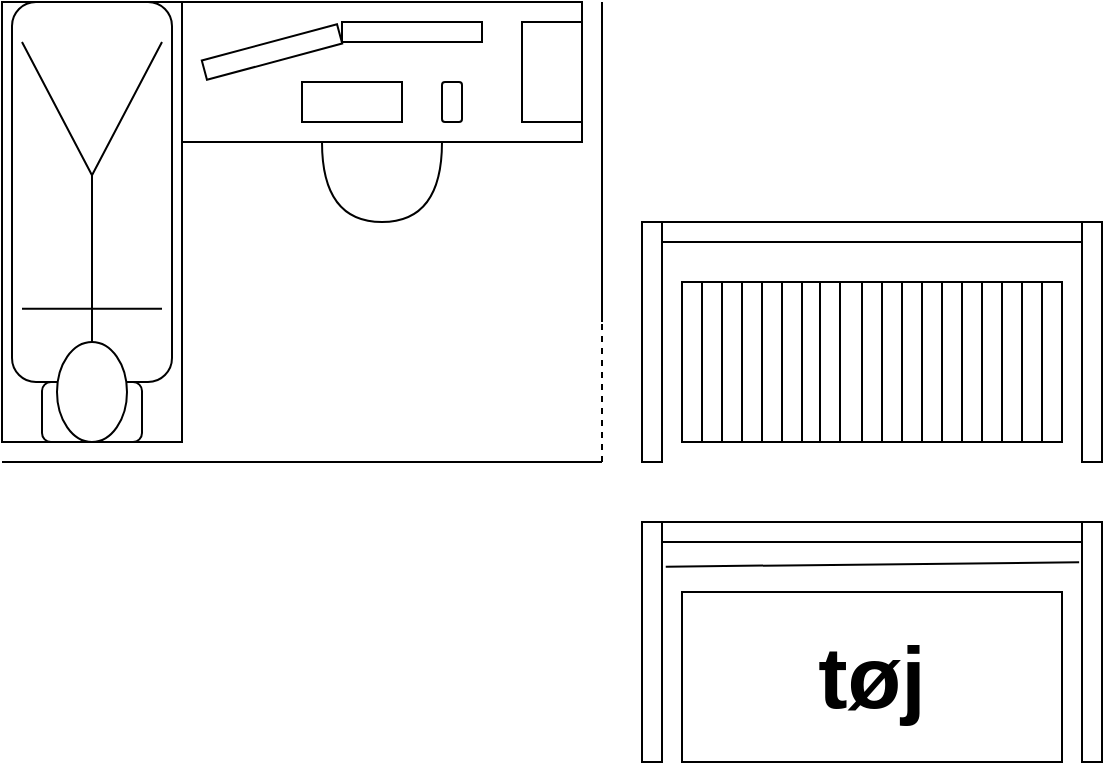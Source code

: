 <mxfile version="23.1.2" type="github">
  <diagram name="Page-1" id="qRHQvw9GKaDF2aj6fuwt">
    <mxGraphModel dx="767" dy="431" grid="1" gridSize="10" guides="1" tooltips="1" connect="1" arrows="1" fold="1" page="1" pageScale="1" pageWidth="827" pageHeight="1169" math="0" shadow="0">
      <root>
        <mxCell id="0" />
        <mxCell id="1" parent="0" />
        <mxCell id="sNWMe7kzuakuON6OVZCz-1" value="" style="rounded=0;whiteSpace=wrap;html=1;" vertex="1" parent="1">
          <mxGeometry width="90" height="220" as="geometry" />
        </mxCell>
        <mxCell id="sNWMe7kzuakuON6OVZCz-2" value="" style="rounded=0;whiteSpace=wrap;html=1;" vertex="1" parent="1">
          <mxGeometry x="90" width="200" height="70" as="geometry" />
        </mxCell>
        <mxCell id="sNWMe7kzuakuON6OVZCz-5" value="" style="rounded=1;whiteSpace=wrap;html=1;" vertex="1" parent="1">
          <mxGeometry x="20" y="190" width="50" height="30" as="geometry" />
        </mxCell>
        <mxCell id="sNWMe7kzuakuON6OVZCz-6" value="" style="rounded=1;whiteSpace=wrap;html=1;" vertex="1" parent="1">
          <mxGeometry x="5" width="80" height="190" as="geometry" />
        </mxCell>
        <mxCell id="sNWMe7kzuakuON6OVZCz-7" value="" style="rounded=0;whiteSpace=wrap;html=1;" vertex="1" parent="1">
          <mxGeometry x="260" y="10" width="30" height="50" as="geometry" />
        </mxCell>
        <mxCell id="sNWMe7kzuakuON6OVZCz-8" value="" style="rounded=0;whiteSpace=wrap;html=1;" vertex="1" parent="1">
          <mxGeometry x="170" y="10" width="70" height="10" as="geometry" />
        </mxCell>
        <mxCell id="sNWMe7kzuakuON6OVZCz-9" value="" style="rounded=0;whiteSpace=wrap;html=1;rotation=-15;" vertex="1" parent="1">
          <mxGeometry x="100" y="20" width="70" height="10" as="geometry" />
        </mxCell>
        <mxCell id="sNWMe7kzuakuON6OVZCz-10" value="" style="rounded=0;whiteSpace=wrap;html=1;" vertex="1" parent="1">
          <mxGeometry x="150" y="40" width="50" height="20" as="geometry" />
        </mxCell>
        <mxCell id="sNWMe7kzuakuON6OVZCz-11" value="" style="rounded=1;whiteSpace=wrap;html=1;" vertex="1" parent="1">
          <mxGeometry x="220" y="40" width="10" height="20" as="geometry" />
        </mxCell>
        <mxCell id="sNWMe7kzuakuON6OVZCz-14" value="" style="endArrow=none;html=1;rounded=0;" edge="1" parent="1">
          <mxGeometry width="50" height="50" relative="1" as="geometry">
            <mxPoint x="300" y="160" as="sourcePoint" />
            <mxPoint x="300" as="targetPoint" />
          </mxGeometry>
        </mxCell>
        <mxCell id="sNWMe7kzuakuON6OVZCz-15" value="" style="endArrow=none;html=1;rounded=0;" edge="1" parent="1">
          <mxGeometry width="50" height="50" relative="1" as="geometry">
            <mxPoint y="230" as="sourcePoint" />
            <mxPoint x="300" y="230" as="targetPoint" />
          </mxGeometry>
        </mxCell>
        <mxCell id="sNWMe7kzuakuON6OVZCz-18" value="" style="endArrow=none;dashed=1;html=1;rounded=0;" edge="1" parent="1">
          <mxGeometry width="50" height="50" relative="1" as="geometry">
            <mxPoint x="300" y="230" as="sourcePoint" />
            <mxPoint x="300" y="160" as="targetPoint" />
          </mxGeometry>
        </mxCell>
        <mxCell id="sNWMe7kzuakuON6OVZCz-19" value="" style="shape=or;whiteSpace=wrap;html=1;rotation=90;" vertex="1" parent="1">
          <mxGeometry x="170" y="60" width="40" height="60" as="geometry" />
        </mxCell>
        <mxCell id="sNWMe7kzuakuON6OVZCz-20" value="" style="rounded=0;whiteSpace=wrap;html=1;" vertex="1" parent="1">
          <mxGeometry x="320" y="110" width="10" height="120" as="geometry" />
        </mxCell>
        <mxCell id="sNWMe7kzuakuON6OVZCz-21" value="" style="rounded=0;whiteSpace=wrap;html=1;" vertex="1" parent="1">
          <mxGeometry x="330" y="110" width="210" height="10" as="geometry" />
        </mxCell>
        <mxCell id="sNWMe7kzuakuON6OVZCz-22" value="" style="rounded=0;whiteSpace=wrap;html=1;" vertex="1" parent="1">
          <mxGeometry x="540" y="110" width="10" height="120" as="geometry" />
        </mxCell>
        <mxCell id="sNWMe7kzuakuON6OVZCz-23" value="" style="rounded=0;whiteSpace=wrap;html=1;" vertex="1" parent="1">
          <mxGeometry x="340" y="140" width="190" height="80" as="geometry" />
        </mxCell>
        <mxCell id="sNWMe7kzuakuON6OVZCz-24" value="" style="rounded=0;whiteSpace=wrap;html=1;" vertex="1" parent="1">
          <mxGeometry x="350" y="140" width="10" height="80" as="geometry" />
        </mxCell>
        <mxCell id="sNWMe7kzuakuON6OVZCz-25" value="" style="rounded=0;whiteSpace=wrap;html=1;" vertex="1" parent="1">
          <mxGeometry x="370" y="140" width="10" height="80" as="geometry" />
        </mxCell>
        <mxCell id="sNWMe7kzuakuON6OVZCz-26" value="" style="rounded=0;whiteSpace=wrap;html=1;" vertex="1" parent="1">
          <mxGeometry x="390" y="140" width="10" height="80" as="geometry" />
        </mxCell>
        <mxCell id="sNWMe7kzuakuON6OVZCz-27" value="" style="rounded=0;whiteSpace=wrap;html=1;" vertex="1" parent="1">
          <mxGeometry x="409" y="140" width="10" height="80" as="geometry" />
        </mxCell>
        <mxCell id="sNWMe7kzuakuON6OVZCz-28" value="" style="rounded=0;whiteSpace=wrap;html=1;" vertex="1" parent="1">
          <mxGeometry x="430" y="140" width="10" height="80" as="geometry" />
        </mxCell>
        <mxCell id="sNWMe7kzuakuON6OVZCz-29" value="" style="rounded=0;whiteSpace=wrap;html=1;" vertex="1" parent="1">
          <mxGeometry x="450" y="140" width="10" height="80" as="geometry" />
        </mxCell>
        <mxCell id="sNWMe7kzuakuON6OVZCz-30" value="" style="rounded=0;whiteSpace=wrap;html=1;" vertex="1" parent="1">
          <mxGeometry x="470" y="140" width="10" height="80" as="geometry" />
        </mxCell>
        <mxCell id="sNWMe7kzuakuON6OVZCz-31" value="" style="rounded=0;whiteSpace=wrap;html=1;" vertex="1" parent="1">
          <mxGeometry x="490" y="140" width="10" height="80" as="geometry" />
        </mxCell>
        <mxCell id="sNWMe7kzuakuON6OVZCz-32" value="" style="rounded=0;whiteSpace=wrap;html=1;" vertex="1" parent="1">
          <mxGeometry x="510" y="140" width="10" height="80" as="geometry" />
        </mxCell>
        <mxCell id="sNWMe7kzuakuON6OVZCz-33" value="" style="rounded=0;whiteSpace=wrap;html=1;" vertex="1" parent="1">
          <mxGeometry x="320" y="260" width="10" height="120" as="geometry" />
        </mxCell>
        <mxCell id="sNWMe7kzuakuON6OVZCz-34" value="" style="rounded=0;whiteSpace=wrap;html=1;" vertex="1" parent="1">
          <mxGeometry x="330" y="260" width="210" height="10" as="geometry" />
        </mxCell>
        <mxCell id="sNWMe7kzuakuON6OVZCz-36" value="" style="rounded=0;whiteSpace=wrap;html=1;" vertex="1" parent="1">
          <mxGeometry x="540" y="260" width="10" height="120" as="geometry" />
        </mxCell>
        <mxCell id="sNWMe7kzuakuON6OVZCz-38" value="" style="shape=umlActor;verticalLabelPosition=bottom;verticalAlign=top;html=1;outlineConnect=0;rotation=-180;" vertex="1" parent="1">
          <mxGeometry x="10" y="20" width="70" height="200" as="geometry" />
        </mxCell>
        <mxCell id="sNWMe7kzuakuON6OVZCz-40" value="" style="endArrow=none;html=1;rounded=0;entryX=-0.144;entryY=0.168;entryDx=0;entryDy=0;entryPerimeter=0;exitX=1.189;exitY=0.186;exitDx=0;exitDy=0;exitPerimeter=0;" edge="1" parent="1" source="sNWMe7kzuakuON6OVZCz-33" target="sNWMe7kzuakuON6OVZCz-36">
          <mxGeometry width="50" height="50" relative="1" as="geometry">
            <mxPoint x="350" y="320" as="sourcePoint" />
            <mxPoint x="400" y="270" as="targetPoint" />
          </mxGeometry>
        </mxCell>
        <mxCell id="sNWMe7kzuakuON6OVZCz-45" value="&lt;h1&gt;&lt;font style=&quot;font-size: 44px;&quot;&gt;tøj&lt;/font&gt;&lt;/h1&gt;" style="html=1;whiteSpace=wrap;" vertex="1" parent="1">
          <mxGeometry x="340" y="295" width="190" height="85" as="geometry" />
        </mxCell>
      </root>
    </mxGraphModel>
  </diagram>
</mxfile>
